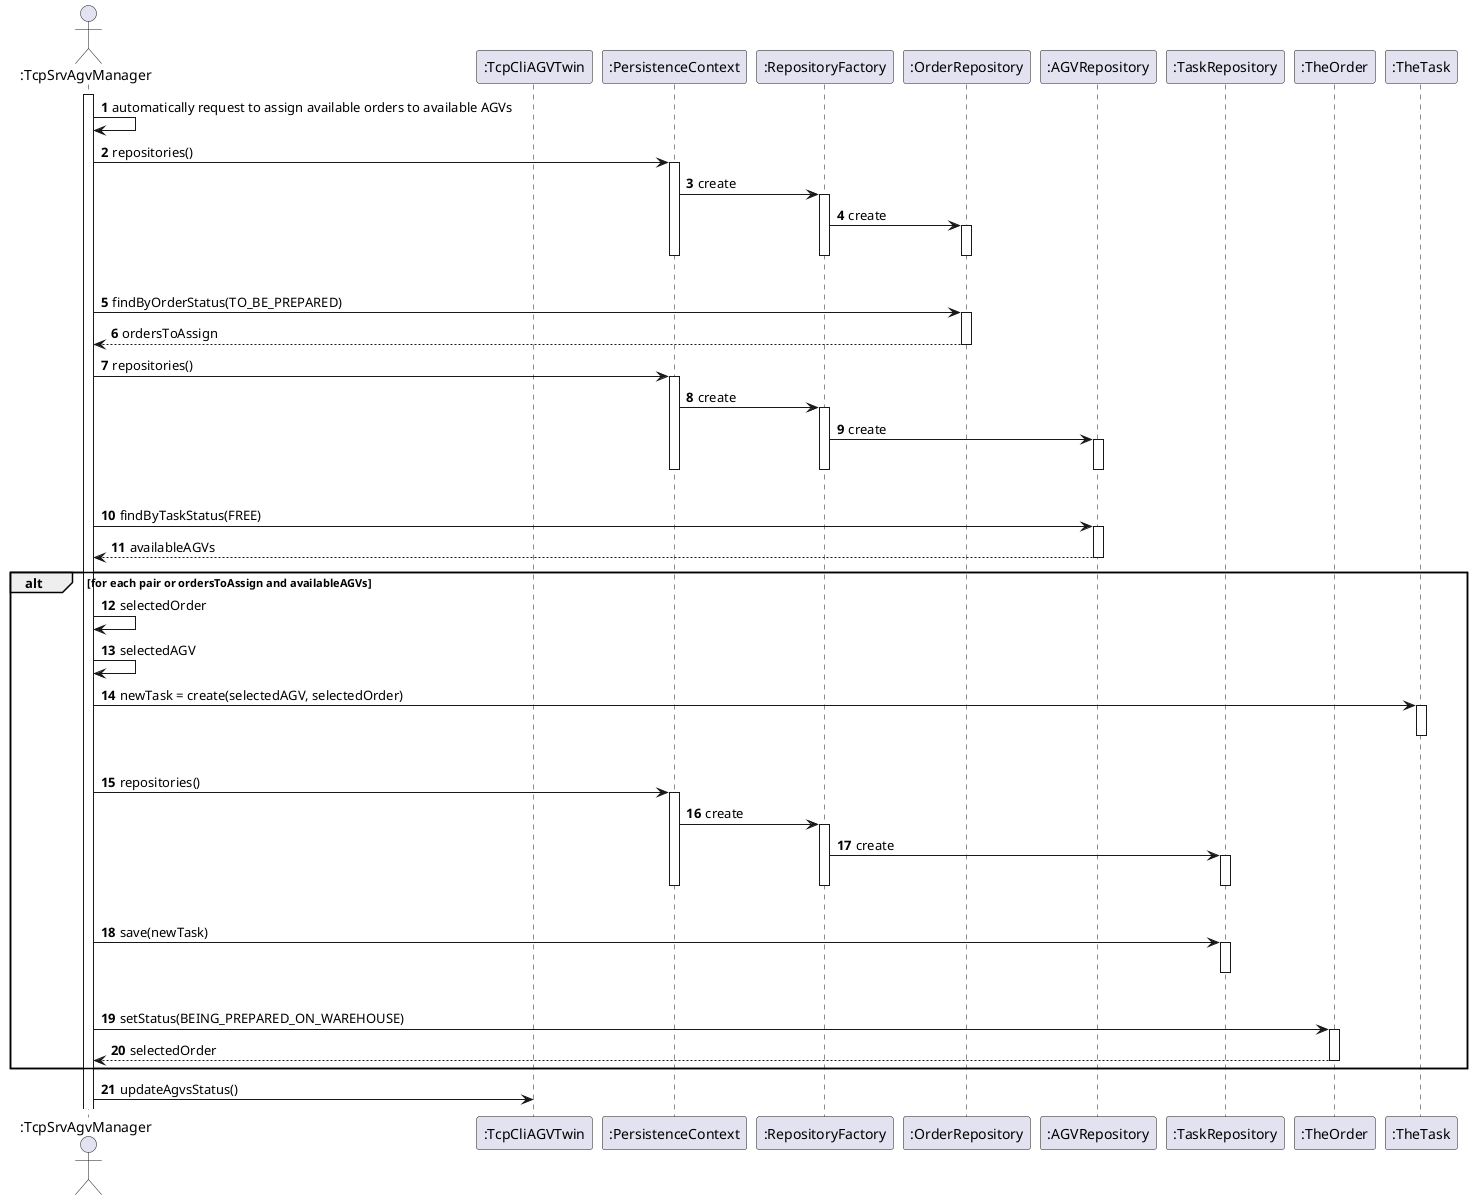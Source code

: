 @startuml
'https://plantuml.com/sequence-diagram

autonumber

Actor ":TcpSrvAgvManager" as AGVM
participant ":TcpCliAGVTwin" as AGVTC
participant ":PersistenceContext" as Persistance
participant ":RepositoryFactory" as Factory
participant ":OrderRepository" as OrderRep
participant ":AGVRepository" as AGVRep
participant ":TaskRepository" as TaskRep
participant ":TheOrder" as ORDER
participant ":TheTask" as Task

activate AGVM
AGVM -> AGVM : automatically request to assign available orders to available AGVs
AGVM -> Persistance : repositories()
activate Persistance
Persistance -> Factory : create
activate Factory
Factory -> OrderRep : create
activate OrderRep
|||
deactivate OrderRep
deactivate Factory
deactivate Persistance
AGVM -> OrderRep : findByOrderStatus(TO_BE_PREPARED)
activate OrderRep
OrderRep --> AGVM : ordersToAssign
deactivate OrderRep
AGVM -> Persistance : repositories()
activate Persistance
Persistance -> Factory : create
activate Factory
Factory -> AGVRep : create
activate AGVRep
|||
deactivate AGVRep
deactivate Factory
deactivate Persistance
AGVM -> AGVRep : findByTaskStatus(FREE)
activate AGVRep
AGVRep --> AGVM : availableAGVs
deactivate AGVRep

alt for each pair or ordersToAssign and availableAGVs
AGVM -> AGVM : selectedOrder
AGVM -> AGVM : selectedAGV

AGVM -> Task : newTask = create(selectedAGV, selectedOrder)
activate Task
|||
deactivate Task
AGVM -> Persistance : repositories()
activate Persistance
Persistance -> Factory : create
activate Factory
Factory -> TaskRep : create
activate TaskRep
|||
deactivate TaskRep
deactivate Factory
deactivate Persistance
AGVM -> TaskRep : save(newTask)
activate TaskRep
|||
deactivate TaskRep

AGVM -> ORDER : setStatus(BEING_PREPARED_ON_WAREHOUSE)
activate ORDER
ORDER --> AGVM : selectedOrder
deactivate ORDER

end

AGVM -> AGVTC : updateAgvsStatus()

@enduml